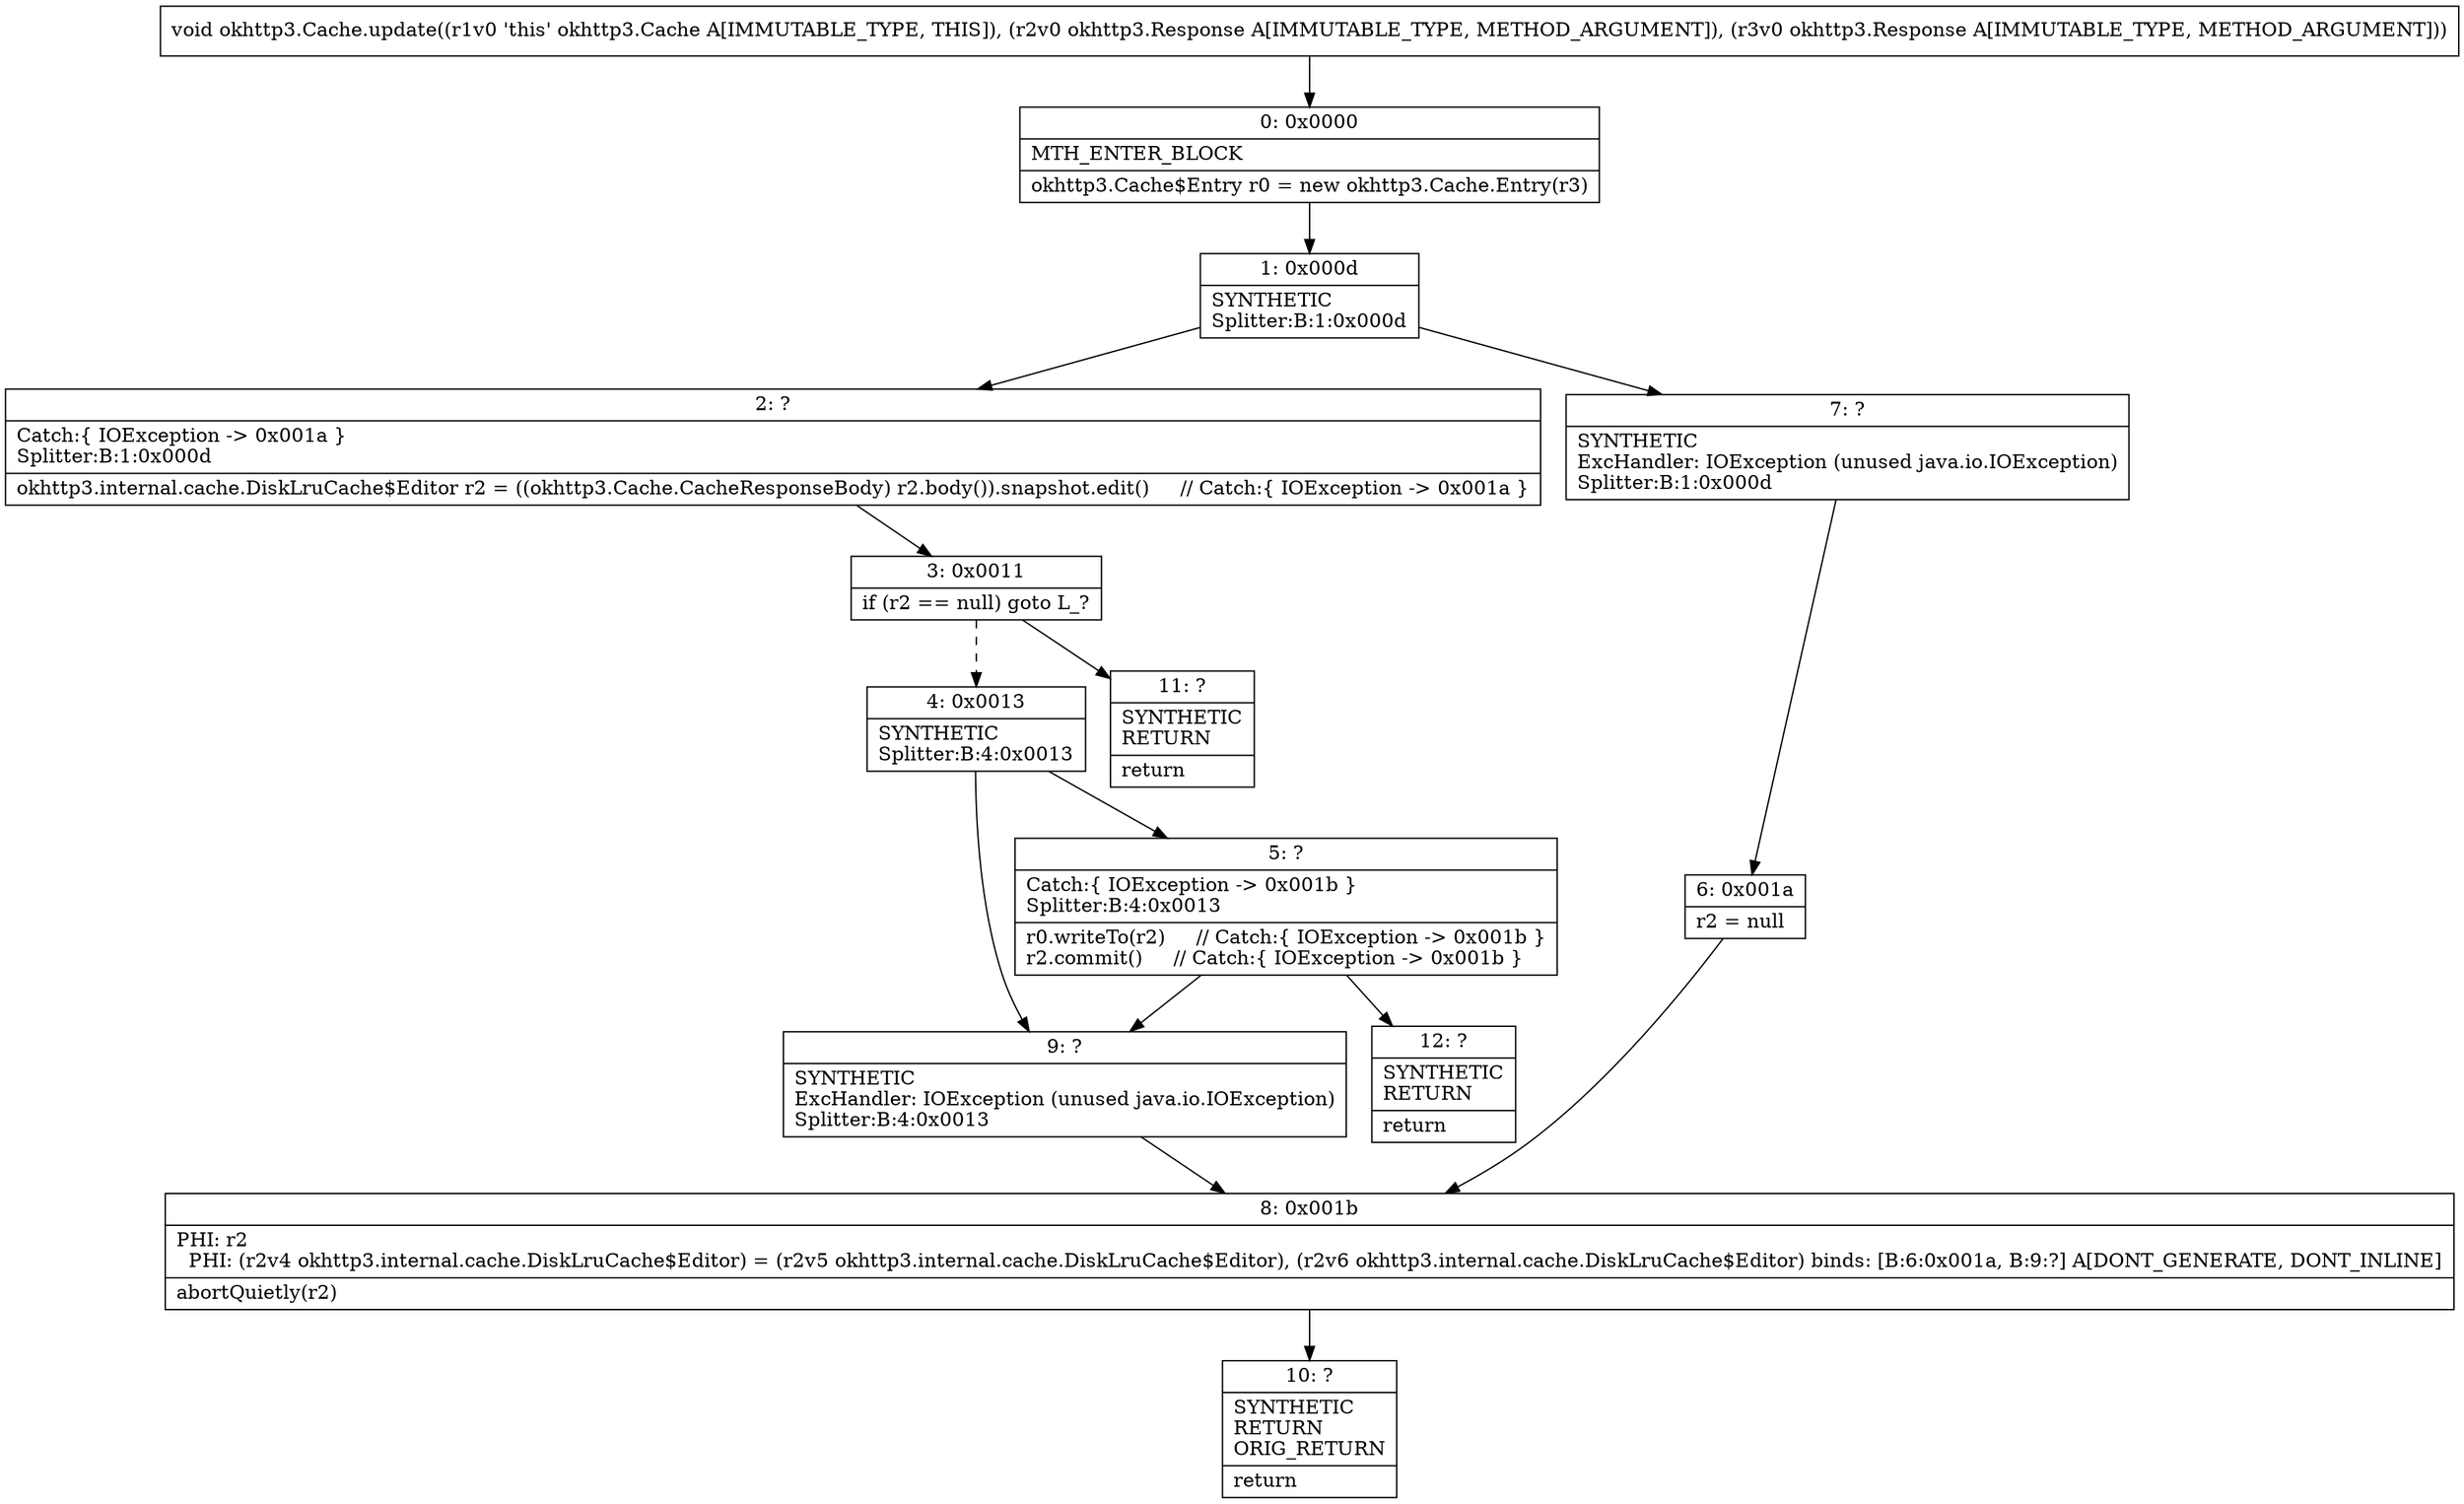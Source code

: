 digraph "CFG forokhttp3.Cache.update(Lokhttp3\/Response;Lokhttp3\/Response;)V" {
Node_0 [shape=record,label="{0\:\ 0x0000|MTH_ENTER_BLOCK\l|okhttp3.Cache$Entry r0 = new okhttp3.Cache.Entry(r3)\l}"];
Node_1 [shape=record,label="{1\:\ 0x000d|SYNTHETIC\lSplitter:B:1:0x000d\l}"];
Node_2 [shape=record,label="{2\:\ ?|Catch:\{ IOException \-\> 0x001a \}\lSplitter:B:1:0x000d\l|okhttp3.internal.cache.DiskLruCache$Editor r2 = ((okhttp3.Cache.CacheResponseBody) r2.body()).snapshot.edit()     \/\/ Catch:\{ IOException \-\> 0x001a \}\l}"];
Node_3 [shape=record,label="{3\:\ 0x0011|if (r2 == null) goto L_?\l}"];
Node_4 [shape=record,label="{4\:\ 0x0013|SYNTHETIC\lSplitter:B:4:0x0013\l}"];
Node_5 [shape=record,label="{5\:\ ?|Catch:\{ IOException \-\> 0x001b \}\lSplitter:B:4:0x0013\l|r0.writeTo(r2)     \/\/ Catch:\{ IOException \-\> 0x001b \}\lr2.commit()     \/\/ Catch:\{ IOException \-\> 0x001b \}\l}"];
Node_6 [shape=record,label="{6\:\ 0x001a|r2 = null\l}"];
Node_7 [shape=record,label="{7\:\ ?|SYNTHETIC\lExcHandler: IOException (unused java.io.IOException)\lSplitter:B:1:0x000d\l}"];
Node_8 [shape=record,label="{8\:\ 0x001b|PHI: r2 \l  PHI: (r2v4 okhttp3.internal.cache.DiskLruCache$Editor) = (r2v5 okhttp3.internal.cache.DiskLruCache$Editor), (r2v6 okhttp3.internal.cache.DiskLruCache$Editor) binds: [B:6:0x001a, B:9:?] A[DONT_GENERATE, DONT_INLINE]\l|abortQuietly(r2)\l}"];
Node_9 [shape=record,label="{9\:\ ?|SYNTHETIC\lExcHandler: IOException (unused java.io.IOException)\lSplitter:B:4:0x0013\l}"];
Node_10 [shape=record,label="{10\:\ ?|SYNTHETIC\lRETURN\lORIG_RETURN\l|return\l}"];
Node_11 [shape=record,label="{11\:\ ?|SYNTHETIC\lRETURN\l|return\l}"];
Node_12 [shape=record,label="{12\:\ ?|SYNTHETIC\lRETURN\l|return\l}"];
MethodNode[shape=record,label="{void okhttp3.Cache.update((r1v0 'this' okhttp3.Cache A[IMMUTABLE_TYPE, THIS]), (r2v0 okhttp3.Response A[IMMUTABLE_TYPE, METHOD_ARGUMENT]), (r3v0 okhttp3.Response A[IMMUTABLE_TYPE, METHOD_ARGUMENT])) }"];
MethodNode -> Node_0;
Node_0 -> Node_1;
Node_1 -> Node_2;
Node_1 -> Node_7;
Node_2 -> Node_3;
Node_3 -> Node_4[style=dashed];
Node_3 -> Node_11;
Node_4 -> Node_5;
Node_4 -> Node_9;
Node_5 -> Node_9;
Node_5 -> Node_12;
Node_6 -> Node_8;
Node_7 -> Node_6;
Node_8 -> Node_10;
Node_9 -> Node_8;
}

